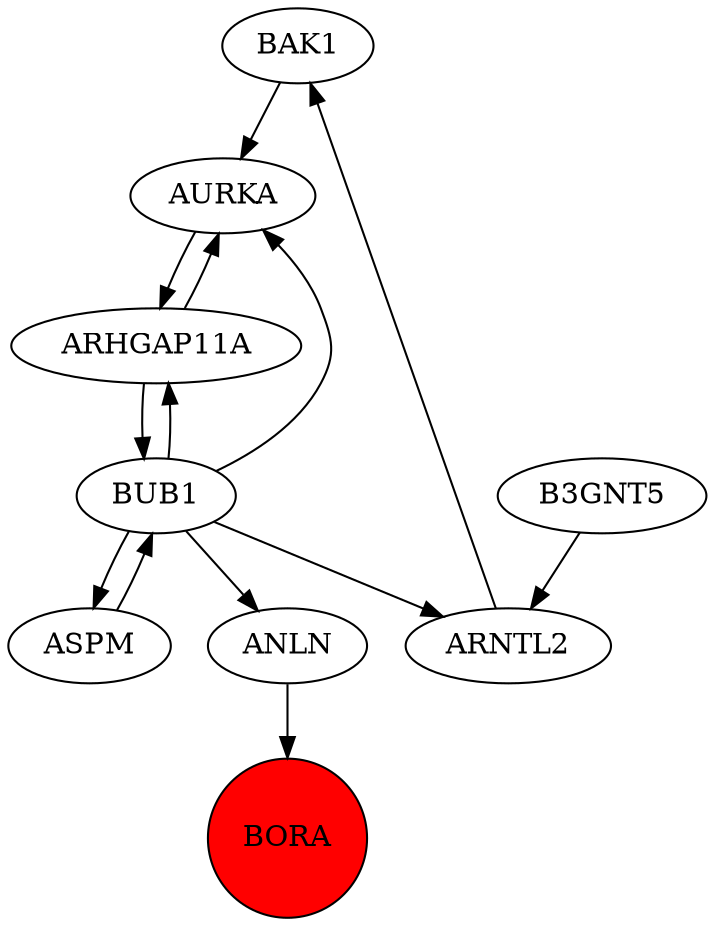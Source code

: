 digraph {
	BAK1 -> AURKA
	BUB1 -> ASPM
	AURKA -> ARHGAP11A
	ANLN -> BORA
	ARNTL2 -> BAK1
	B3GNT5 -> ARNTL2
	BUB1 -> ARNTL2
	BUB1 -> AURKA
	ARHGAP11A -> BUB1
	ASPM -> BUB1
	BUB1 -> ARHGAP11A
	BUB1 -> ANLN
	ARHGAP11A -> AURKA
	BORA [shape=circle]
	BORA [style=filled]
	BORA [fillcolor=red]
}